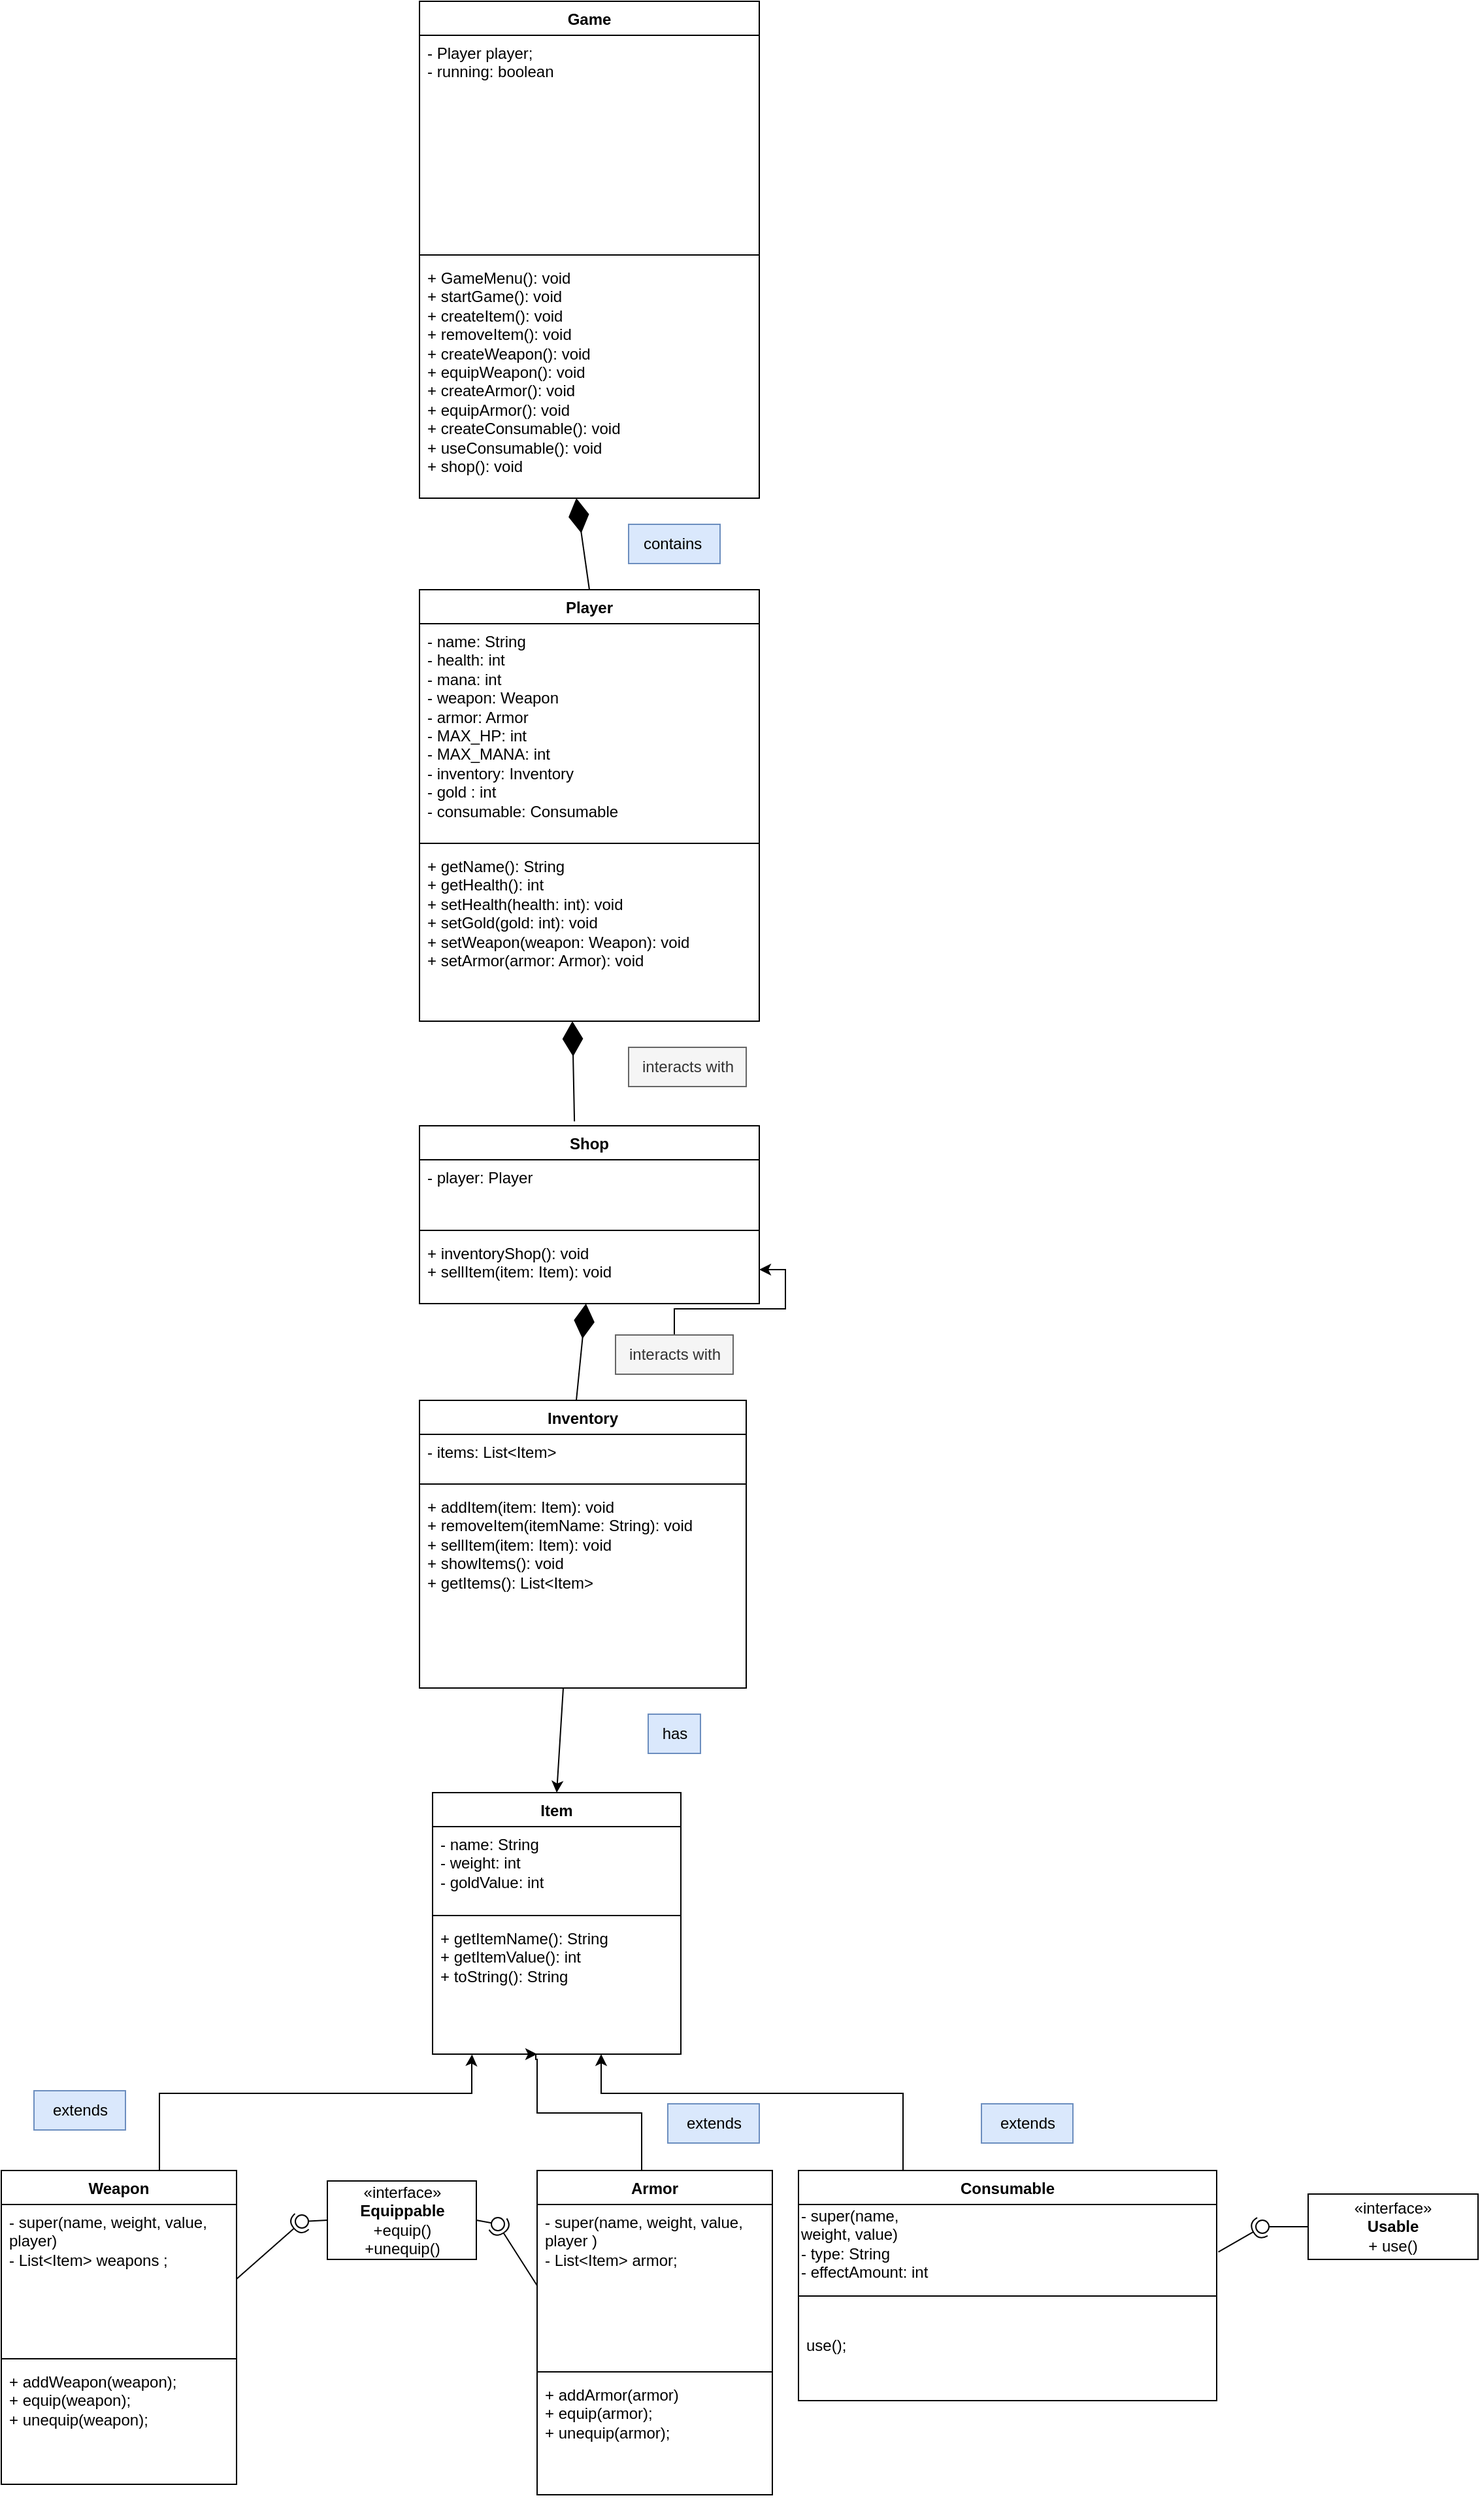 <mxfile version="24.7.17">
  <diagram id="C5RBs43oDa-KdzZeNtuy" name="Page-1">
    <mxGraphModel dx="1365" dy="1877" grid="1" gridSize="10" guides="1" tooltips="1" connect="1" arrows="1" fold="1" page="1" pageScale="1" pageWidth="827" pageHeight="1169" math="0" shadow="0">
      <root>
        <mxCell id="WIyWlLk6GJQsqaUBKTNV-0" />
        <mxCell id="WIyWlLk6GJQsqaUBKTNV-1" parent="WIyWlLk6GJQsqaUBKTNV-0" />
        <mxCell id="xsOswrhXE7gqBYXkBlJc-1" value="Inventory" style="swimlane;fontStyle=1;align=center;verticalAlign=top;childLayout=stackLayout;horizontal=1;startSize=26;horizontalStack=0;resizeParent=1;resizeParentMax=0;resizeLast=0;collapsible=1;marginBottom=0;whiteSpace=wrap;html=1;" parent="WIyWlLk6GJQsqaUBKTNV-1" vertex="1">
          <mxGeometry x="370" y="-90" width="250" height="220" as="geometry" />
        </mxCell>
        <mxCell id="xsOswrhXE7gqBYXkBlJc-2" value="- items: List&amp;lt;Item&amp;gt;" style="text;strokeColor=none;fillColor=none;align=left;verticalAlign=top;spacingLeft=4;spacingRight=4;overflow=hidden;rotatable=0;points=[[0,0.5],[1,0.5]];portConstraint=eastwest;whiteSpace=wrap;html=1;" parent="xsOswrhXE7gqBYXkBlJc-1" vertex="1">
          <mxGeometry y="26" width="250" height="34" as="geometry" />
        </mxCell>
        <mxCell id="xsOswrhXE7gqBYXkBlJc-3" value="" style="line;strokeWidth=1;fillColor=none;align=left;verticalAlign=middle;spacingTop=-1;spacingLeft=3;spacingRight=3;rotatable=0;labelPosition=right;points=[];portConstraint=eastwest;strokeColor=inherit;" parent="xsOswrhXE7gqBYXkBlJc-1" vertex="1">
          <mxGeometry y="60" width="250" height="8" as="geometry" />
        </mxCell>
        <mxCell id="xsOswrhXE7gqBYXkBlJc-4" value="+ addItem(item: Item): void&lt;div&gt;+ removeItem(itemName: String): void&lt;/div&gt;&lt;div&gt;+ sellItem(item: Item): void&lt;/div&gt;&lt;div&gt;+ showItems(): void&lt;/div&gt;&lt;div&gt;+ getItems(): List&amp;lt;Item&amp;gt;&lt;/div&gt;" style="text;strokeColor=none;fillColor=none;align=left;verticalAlign=top;spacingLeft=4;spacingRight=4;overflow=hidden;rotatable=0;points=[[0,0.5],[1,0.5]];portConstraint=eastwest;whiteSpace=wrap;html=1;" parent="xsOswrhXE7gqBYXkBlJc-1" vertex="1">
          <mxGeometry y="68" width="250" height="152" as="geometry" />
        </mxCell>
        <mxCell id="xsOswrhXE7gqBYXkBlJc-5" value="Item" style="swimlane;fontStyle=1;align=center;verticalAlign=top;childLayout=stackLayout;horizontal=1;startSize=26;horizontalStack=0;resizeParent=1;resizeParentMax=0;resizeLast=0;collapsible=1;marginBottom=0;whiteSpace=wrap;html=1;" parent="WIyWlLk6GJQsqaUBKTNV-1" vertex="1">
          <mxGeometry x="380" y="210" width="190" height="200" as="geometry" />
        </mxCell>
        <mxCell id="xsOswrhXE7gqBYXkBlJc-6" value="- name: String&lt;div&gt;- weight: int&lt;/div&gt;&lt;div&gt;- goldValue: int&lt;/div&gt;" style="text;strokeColor=none;fillColor=none;align=left;verticalAlign=top;spacingLeft=4;spacingRight=4;overflow=hidden;rotatable=0;points=[[0,0.5],[1,0.5]];portConstraint=eastwest;whiteSpace=wrap;html=1;" parent="xsOswrhXE7gqBYXkBlJc-5" vertex="1">
          <mxGeometry y="26" width="190" height="64" as="geometry" />
        </mxCell>
        <mxCell id="xsOswrhXE7gqBYXkBlJc-7" value="" style="line;strokeWidth=1;fillColor=none;align=left;verticalAlign=middle;spacingTop=-1;spacingLeft=3;spacingRight=3;rotatable=0;labelPosition=right;points=[];portConstraint=eastwest;strokeColor=inherit;" parent="xsOswrhXE7gqBYXkBlJc-5" vertex="1">
          <mxGeometry y="90" width="190" height="8" as="geometry" />
        </mxCell>
        <mxCell id="xsOswrhXE7gqBYXkBlJc-8" value="+ getItemName(): String&lt;div&gt;+ getItemValue(): int&lt;/div&gt;&lt;div&gt;+ toString(): String&amp;nbsp;&lt;/div&gt;" style="text;strokeColor=none;fillColor=none;align=left;verticalAlign=top;spacingLeft=4;spacingRight=4;overflow=hidden;rotatable=0;points=[[0,0.5],[1,0.5]];portConstraint=eastwest;whiteSpace=wrap;html=1;" parent="xsOswrhXE7gqBYXkBlJc-5" vertex="1">
          <mxGeometry y="98" width="190" height="102" as="geometry" />
        </mxCell>
        <mxCell id="xsOswrhXE7gqBYXkBlJc-9" value="Armor" style="swimlane;fontStyle=1;align=center;verticalAlign=top;childLayout=stackLayout;horizontal=1;startSize=26;horizontalStack=0;resizeParent=1;resizeParentMax=0;resizeLast=0;collapsible=1;marginBottom=0;whiteSpace=wrap;html=1;" parent="WIyWlLk6GJQsqaUBKTNV-1" vertex="1">
          <mxGeometry x="460" y="499" width="180" height="248" as="geometry" />
        </mxCell>
        <mxCell id="xsOswrhXE7gqBYXkBlJc-10" value="&lt;div&gt;- super(name, weight, value, player )&lt;br&gt;&lt;/div&gt;&lt;div&gt;- List&amp;lt;Item&amp;gt; armor;&lt;/div&gt;" style="text;strokeColor=none;fillColor=none;align=left;verticalAlign=top;spacingLeft=4;spacingRight=4;overflow=hidden;rotatable=0;points=[[0,0.5],[1,0.5]];portConstraint=eastwest;whiteSpace=wrap;html=1;" parent="xsOswrhXE7gqBYXkBlJc-9" vertex="1">
          <mxGeometry y="26" width="180" height="124" as="geometry" />
        </mxCell>
        <mxCell id="xsOswrhXE7gqBYXkBlJc-11" value="" style="line;strokeWidth=1;fillColor=none;align=left;verticalAlign=middle;spacingTop=-1;spacingLeft=3;spacingRight=3;rotatable=0;labelPosition=right;points=[];portConstraint=eastwest;strokeColor=inherit;" parent="xsOswrhXE7gqBYXkBlJc-9" vertex="1">
          <mxGeometry y="150" width="180" height="8" as="geometry" />
        </mxCell>
        <mxCell id="xsOswrhXE7gqBYXkBlJc-12" value="&lt;div&gt;+ addArmor(armor)&lt;/div&gt;&lt;div&gt;+ equip(armor);&lt;/div&gt;&lt;div&gt;+ unequip(armor);&lt;/div&gt;" style="text;strokeColor=none;fillColor=none;align=left;verticalAlign=top;spacingLeft=4;spacingRight=4;overflow=hidden;rotatable=0;points=[[0,0.5],[1,0.5]];portConstraint=eastwest;whiteSpace=wrap;html=1;" parent="xsOswrhXE7gqBYXkBlJc-9" vertex="1">
          <mxGeometry y="158" width="180" height="90" as="geometry" />
        </mxCell>
        <mxCell id="xsOswrhXE7gqBYXkBlJc-13" value="Consumable" style="swimlane;fontStyle=1;align=center;verticalAlign=top;childLayout=stackLayout;horizontal=1;startSize=26;horizontalStack=0;resizeParent=1;resizeParentMax=0;resizeLast=0;collapsible=1;marginBottom=0;whiteSpace=wrap;html=1;" parent="WIyWlLk6GJQsqaUBKTNV-1" vertex="1">
          <mxGeometry x="660" y="499" width="320" height="176" as="geometry" />
        </mxCell>
        <mxCell id="xsOswrhXE7gqBYXkBlJc-14" value="&lt;div&gt;-&amp;nbsp;&lt;span style=&quot;text-wrap: wrap; background-color: initial;&quot;&gt;super(name, weight, value)&lt;/span&gt;&lt;/div&gt;&lt;div&gt;- type: String&lt;/div&gt;&lt;div&gt;- effectAmount: int&lt;/div&gt;" style="text;html=1;align=left;verticalAlign=middle;resizable=0;points=[];autosize=1;strokeColor=none;fillColor=none;" parent="xsOswrhXE7gqBYXkBlJc-13" vertex="1">
          <mxGeometry y="26" width="320" height="60" as="geometry" />
        </mxCell>
        <mxCell id="xsOswrhXE7gqBYXkBlJc-15" value="" style="line;strokeWidth=1;fillColor=none;align=left;verticalAlign=middle;spacingTop=-1;spacingLeft=3;spacingRight=3;rotatable=0;labelPosition=right;points=[];portConstraint=eastwest;strokeColor=inherit;" parent="xsOswrhXE7gqBYXkBlJc-13" vertex="1">
          <mxGeometry y="86" width="320" height="20" as="geometry" />
        </mxCell>
        <mxCell id="xsOswrhXE7gqBYXkBlJc-16" value="&lt;div&gt;&lt;br&gt;&lt;/div&gt;use();" style="text;strokeColor=none;fillColor=none;align=left;verticalAlign=top;spacingLeft=4;spacingRight=4;overflow=hidden;rotatable=0;points=[[0,0.5],[1,0.5]];portConstraint=eastwest;whiteSpace=wrap;html=1;" parent="xsOswrhXE7gqBYXkBlJc-13" vertex="1">
          <mxGeometry y="106" width="320" height="70" as="geometry" />
        </mxCell>
        <mxCell id="xsOswrhXE7gqBYXkBlJc-17" value="«interface»&lt;br&gt;&lt;b&gt;Equippable&lt;/b&gt;&lt;div&gt;+equip()&lt;/div&gt;&lt;div&gt;+unequip()&lt;/div&gt;" style="html=1;whiteSpace=wrap;" parent="WIyWlLk6GJQsqaUBKTNV-1" vertex="1">
          <mxGeometry x="299.5" y="507" width="114" height="60" as="geometry" />
        </mxCell>
        <mxCell id="xsOswrhXE7gqBYXkBlJc-18" value="«interface»&lt;br&gt;&lt;div&gt;&lt;b&gt;Usable&lt;br&gt;&lt;/b&gt;&lt;/div&gt;&lt;div&gt;+ use()&lt;/div&gt;" style="html=1;whiteSpace=wrap;" parent="WIyWlLk6GJQsqaUBKTNV-1" vertex="1">
          <mxGeometry x="1050" y="517" width="130" height="50" as="geometry" />
        </mxCell>
        <mxCell id="xsOswrhXE7gqBYXkBlJc-19" style="edgeStyle=orthogonalEdgeStyle;rounded=0;orthogonalLoop=1;jettySize=auto;html=1;entryX=0.159;entryY=1.002;entryDx=0;entryDy=0;entryPerimeter=0;" parent="WIyWlLk6GJQsqaUBKTNV-1" target="xsOswrhXE7gqBYXkBlJc-8" edge="1">
          <mxGeometry relative="1" as="geometry">
            <mxPoint x="170" y="499" as="sourcePoint" />
            <Array as="points">
              <mxPoint x="171" y="499" />
              <mxPoint x="171" y="440" />
              <mxPoint x="410" y="440" />
              <mxPoint x="410" y="414" />
            </Array>
          </mxGeometry>
        </mxCell>
        <mxCell id="xsOswrhXE7gqBYXkBlJc-20" style="edgeStyle=orthogonalEdgeStyle;rounded=0;orthogonalLoop=1;jettySize=auto;html=1;" parent="WIyWlLk6GJQsqaUBKTNV-1" source="xsOswrhXE7gqBYXkBlJc-9" edge="1">
          <mxGeometry relative="1" as="geometry">
            <Array as="points">
              <mxPoint x="540" y="455" />
              <mxPoint x="460" y="455" />
              <mxPoint x="460" y="414" />
              <mxPoint x="459" y="414" />
            </Array>
            <mxPoint x="460" y="410" as="targetPoint" />
          </mxGeometry>
        </mxCell>
        <mxCell id="xsOswrhXE7gqBYXkBlJc-21" style="edgeStyle=orthogonalEdgeStyle;rounded=0;orthogonalLoop=1;jettySize=auto;html=1;" parent="WIyWlLk6GJQsqaUBKTNV-1" source="xsOswrhXE7gqBYXkBlJc-13" target="xsOswrhXE7gqBYXkBlJc-8" edge="1">
          <mxGeometry relative="1" as="geometry">
            <Array as="points">
              <mxPoint x="740" y="440" />
              <mxPoint x="509" y="440" />
            </Array>
          </mxGeometry>
        </mxCell>
        <mxCell id="xsOswrhXE7gqBYXkBlJc-23" value="" style="rounded=0;orthogonalLoop=1;jettySize=auto;html=1;endArrow=halfCircle;endFill=0;endSize=6;strokeWidth=1;sketch=0;exitX=1.004;exitY=0.605;exitDx=0;exitDy=0;entryX=0.129;entryY=0.643;entryDx=0;entryDy=0;entryPerimeter=0;exitPerimeter=0;" parent="WIyWlLk6GJQsqaUBKTNV-1" source="xsOswrhXE7gqBYXkBlJc-14" target="xsOswrhXE7gqBYXkBlJc-25" edge="1">
          <mxGeometry relative="1" as="geometry">
            <mxPoint x="820" y="552" as="sourcePoint" />
            <mxPoint x="770" y="250" as="targetPoint" />
            <Array as="points" />
          </mxGeometry>
        </mxCell>
        <mxCell id="xsOswrhXE7gqBYXkBlJc-24" value="" style="rounded=0;orthogonalLoop=1;jettySize=auto;html=1;endArrow=oval;endFill=0;sketch=0;sourcePerimeterSpacing=0;targetPerimeterSpacing=0;endSize=10;exitX=0;exitY=0.5;exitDx=0;exitDy=0;entryX=0.67;entryY=0.848;entryDx=0;entryDy=0;entryPerimeter=0;" parent="WIyWlLk6GJQsqaUBKTNV-1" source="xsOswrhXE7gqBYXkBlJc-18" target="xsOswrhXE7gqBYXkBlJc-25" edge="1">
          <mxGeometry relative="1" as="geometry">
            <mxPoint x="760" y="384" as="sourcePoint" />
            <mxPoint x="780" y="384" as="targetPoint" />
          </mxGeometry>
        </mxCell>
        <mxCell id="xsOswrhXE7gqBYXkBlJc-25" value="" style="ellipse;whiteSpace=wrap;html=1;align=center;aspect=fixed;fillColor=none;strokeColor=none;resizable=0;perimeter=centerPerimeter;rotatable=0;allowArrows=0;points=[];outlineConnect=1;" parent="WIyWlLk6GJQsqaUBKTNV-1" vertex="1">
          <mxGeometry x="1010" y="537" width="10" height="10" as="geometry" />
        </mxCell>
        <mxCell id="xsOswrhXE7gqBYXkBlJc-26" value="" style="rounded=0;orthogonalLoop=1;jettySize=auto;html=1;endArrow=halfCircle;endFill=0;endSize=6;strokeWidth=1;sketch=0;exitX=0;exitY=0.5;exitDx=0;exitDy=0;" parent="WIyWlLk6GJQsqaUBKTNV-1" source="xsOswrhXE7gqBYXkBlJc-10" edge="1">
          <mxGeometry relative="1" as="geometry">
            <mxPoint x="434" y="635" as="sourcePoint" />
            <mxPoint x="430" y="540" as="targetPoint" />
          </mxGeometry>
        </mxCell>
        <mxCell id="xsOswrhXE7gqBYXkBlJc-27" value="" style="rounded=0;orthogonalLoop=1;jettySize=auto;html=1;endArrow=oval;endFill=0;sketch=0;sourcePerimeterSpacing=0;targetPerimeterSpacing=0;endSize=10;exitX=1;exitY=0.5;exitDx=0;exitDy=0;" parent="WIyWlLk6GJQsqaUBKTNV-1" source="xsOswrhXE7gqBYXkBlJc-17" edge="1">
          <mxGeometry relative="1" as="geometry">
            <mxPoint x="394" y="635" as="sourcePoint" />
            <mxPoint x="430" y="540" as="targetPoint" />
          </mxGeometry>
        </mxCell>
        <mxCell id="xsOswrhXE7gqBYXkBlJc-28" value="" style="ellipse;whiteSpace=wrap;html=1;align=center;aspect=fixed;fillColor=none;strokeColor=none;resizable=0;perimeter=centerPerimeter;rotatable=0;allowArrows=0;points=[];outlineConnect=1;" parent="WIyWlLk6GJQsqaUBKTNV-1" vertex="1">
          <mxGeometry x="409" y="630" width="10" height="10" as="geometry" />
        </mxCell>
        <mxCell id="xsOswrhXE7gqBYXkBlJc-29" value="" style="rounded=0;orthogonalLoop=1;jettySize=auto;html=1;endArrow=halfCircle;endFill=0;endSize=6;strokeWidth=1;sketch=0;exitX=1;exitY=0.5;exitDx=0;exitDy=0;" parent="WIyWlLk6GJQsqaUBKTNV-1" source="xsOswrhXE7gqBYXkBlJc-41" edge="1">
          <mxGeometry relative="1" as="geometry">
            <mxPoint x="250.8" y="540.616" as="sourcePoint" />
            <mxPoint x="280" y="538" as="targetPoint" />
          </mxGeometry>
        </mxCell>
        <mxCell id="xsOswrhXE7gqBYXkBlJc-30" value="" style="rounded=0;orthogonalLoop=1;jettySize=auto;html=1;endArrow=oval;endFill=0;sketch=0;sourcePerimeterSpacing=0;targetPerimeterSpacing=0;endSize=10;exitX=0;exitY=0.5;exitDx=0;exitDy=0;" parent="WIyWlLk6GJQsqaUBKTNV-1" source="xsOswrhXE7gqBYXkBlJc-17" edge="1">
          <mxGeometry relative="1" as="geometry">
            <mxPoint x="264" y="615" as="sourcePoint" />
            <mxPoint x="280" y="538" as="targetPoint" />
          </mxGeometry>
        </mxCell>
        <mxCell id="xsOswrhXE7gqBYXkBlJc-31" value="" style="ellipse;whiteSpace=wrap;html=1;align=center;aspect=fixed;fillColor=none;strokeColor=none;resizable=0;perimeter=centerPerimeter;rotatable=0;allowArrows=0;points=[];outlineConnect=1;" parent="WIyWlLk6GJQsqaUBKTNV-1" vertex="1">
          <mxGeometry x="279" y="610" width="10" height="10" as="geometry" />
        </mxCell>
        <mxCell id="xsOswrhXE7gqBYXkBlJc-40" value="Weapon" style="swimlane;fontStyle=1;align=center;verticalAlign=top;childLayout=stackLayout;horizontal=1;startSize=26;horizontalStack=0;resizeParent=1;resizeParentMax=0;resizeLast=0;collapsible=1;marginBottom=0;whiteSpace=wrap;html=1;" parent="WIyWlLk6GJQsqaUBKTNV-1" vertex="1">
          <mxGeometry x="50" y="499" width="180" height="240" as="geometry" />
        </mxCell>
        <mxCell id="xsOswrhXE7gqBYXkBlJc-41" value="&lt;div&gt;- super(name, weight, value, player)&lt;/div&gt;&lt;div&gt;- List&amp;lt;Item&amp;gt; weapons ;&lt;/div&gt;&lt;div&gt;&lt;br&gt;&lt;/div&gt;" style="text;strokeColor=none;fillColor=none;align=left;verticalAlign=top;spacingLeft=4;spacingRight=4;overflow=hidden;rotatable=0;points=[[0,0.5],[1,0.5]];portConstraint=eastwest;whiteSpace=wrap;html=1;" parent="xsOswrhXE7gqBYXkBlJc-40" vertex="1">
          <mxGeometry y="26" width="180" height="114" as="geometry" />
        </mxCell>
        <mxCell id="xsOswrhXE7gqBYXkBlJc-42" value="" style="line;strokeWidth=1;fillColor=none;align=left;verticalAlign=middle;spacingTop=-1;spacingLeft=3;spacingRight=3;rotatable=0;labelPosition=right;points=[];portConstraint=eastwest;strokeColor=inherit;" parent="xsOswrhXE7gqBYXkBlJc-40" vertex="1">
          <mxGeometry y="140" width="180" height="8" as="geometry" />
        </mxCell>
        <mxCell id="xsOswrhXE7gqBYXkBlJc-43" value="&lt;div&gt;+ addWeapon(weapon);&lt;/div&gt;&lt;div&gt;+ equip(weapon);&lt;/div&gt;&lt;div&gt;+ unequip(weapon);&lt;/div&gt;" style="text;strokeColor=none;fillColor=none;align=left;verticalAlign=top;spacingLeft=4;spacingRight=4;overflow=hidden;rotatable=0;points=[[0,0.5],[1,0.5]];portConstraint=eastwest;whiteSpace=wrap;html=1;" parent="xsOswrhXE7gqBYXkBlJc-40" vertex="1">
          <mxGeometry y="148" width="180" height="92" as="geometry" />
        </mxCell>
        <mxCell id="xsOswrhXE7gqBYXkBlJc-44" value="Player" style="swimlane;fontStyle=1;align=center;verticalAlign=top;childLayout=stackLayout;horizontal=1;startSize=26;horizontalStack=0;resizeParent=1;resizeParentMax=0;resizeLast=0;collapsible=1;marginBottom=0;whiteSpace=wrap;html=1;" parent="WIyWlLk6GJQsqaUBKTNV-1" vertex="1">
          <mxGeometry x="370" y="-710" width="260" height="330" as="geometry" />
        </mxCell>
        <mxCell id="xsOswrhXE7gqBYXkBlJc-45" value="&lt;div&gt;- name: String&lt;/div&gt;- health: int&lt;div&gt;- mana: int&lt;/div&gt;&lt;div&gt;- weapon: Weapon&lt;/div&gt;&lt;div&gt;- armor: Armor&lt;/div&gt;&lt;div&gt;- MAX_HP: int&lt;/div&gt;&lt;div&gt;- MAX_MANA: int&lt;/div&gt;&lt;div&gt;- inventory: Inventory&lt;/div&gt;&lt;div&gt;- gold : int&lt;/div&gt;&lt;div&gt;- consumable: Consumable&lt;/div&gt;&lt;div&gt;&lt;br&gt;&lt;/div&gt;" style="text;strokeColor=none;fillColor=none;align=left;verticalAlign=top;spacingLeft=4;spacingRight=4;overflow=hidden;rotatable=0;points=[[0,0.5],[1,0.5]];portConstraint=eastwest;whiteSpace=wrap;html=1;" parent="xsOswrhXE7gqBYXkBlJc-44" vertex="1">
          <mxGeometry y="26" width="260" height="164" as="geometry" />
        </mxCell>
        <mxCell id="xsOswrhXE7gqBYXkBlJc-46" value="" style="line;strokeWidth=1;fillColor=none;align=left;verticalAlign=middle;spacingTop=-1;spacingLeft=3;spacingRight=3;rotatable=0;labelPosition=right;points=[];portConstraint=eastwest;strokeColor=inherit;" parent="xsOswrhXE7gqBYXkBlJc-44" vertex="1">
          <mxGeometry y="190" width="260" height="8" as="geometry" />
        </mxCell>
        <mxCell id="xsOswrhXE7gqBYXkBlJc-47" value="&lt;div&gt;+ getName(): String&lt;/div&gt;&lt;div&gt;+ getHealth(): int&lt;/div&gt;&lt;div&gt;+ setHealth(health: int): void&lt;/div&gt;&lt;div&gt;+ setGold(gold: int): void&lt;/div&gt;&lt;div&gt;+ setWeapon(weapon: Weapon): void&lt;/div&gt;&lt;div&gt;+ setArmor(armor: Armor): void&amp;nbsp;&lt;/div&gt;" style="text;strokeColor=none;fillColor=none;align=left;verticalAlign=top;spacingLeft=4;spacingRight=4;overflow=hidden;rotatable=0;points=[[0,0.5],[1,0.5]];portConstraint=eastwest;whiteSpace=wrap;html=1;" parent="xsOswrhXE7gqBYXkBlJc-44" vertex="1">
          <mxGeometry y="198" width="260" height="132" as="geometry" />
        </mxCell>
        <mxCell id="mQ6oVgkwvM_7P0Qv1lC3-0" value="Game" style="swimlane;fontStyle=1;align=center;verticalAlign=top;childLayout=stackLayout;horizontal=1;startSize=26;horizontalStack=0;resizeParent=1;resizeParentMax=0;resizeLast=0;collapsible=1;marginBottom=0;whiteSpace=wrap;html=1;" parent="WIyWlLk6GJQsqaUBKTNV-1" vertex="1">
          <mxGeometry x="370" y="-1160" width="260" height="380" as="geometry" />
        </mxCell>
        <mxCell id="mQ6oVgkwvM_7P0Qv1lC3-1" value="- Player player;&lt;div&gt;- running: boolean&lt;/div&gt;" style="text;strokeColor=none;fillColor=none;align=left;verticalAlign=top;spacingLeft=4;spacingRight=4;overflow=hidden;rotatable=0;points=[[0,0.5],[1,0.5]];portConstraint=eastwest;whiteSpace=wrap;html=1;" parent="mQ6oVgkwvM_7P0Qv1lC3-0" vertex="1">
          <mxGeometry y="26" width="260" height="164" as="geometry" />
        </mxCell>
        <mxCell id="mQ6oVgkwvM_7P0Qv1lC3-2" value="" style="line;strokeWidth=1;fillColor=none;align=left;verticalAlign=middle;spacingTop=-1;spacingLeft=3;spacingRight=3;rotatable=0;labelPosition=right;points=[];portConstraint=eastwest;strokeColor=inherit;" parent="mQ6oVgkwvM_7P0Qv1lC3-0" vertex="1">
          <mxGeometry y="190" width="260" height="8" as="geometry" />
        </mxCell>
        <mxCell id="mQ6oVgkwvM_7P0Qv1lC3-3" value="+ GameMenu(): void&lt;div&gt;+ startGame(): void&lt;br&gt;&lt;div&gt;+ createItem(): void&lt;/div&gt;&lt;div&gt;+ removeItem(): void&amp;nbsp;&lt;/div&gt;&lt;div&gt;+ createWeapon(): void&lt;/div&gt;&lt;div&gt;+ equipWeapon(): void&lt;/div&gt;&lt;div&gt;+ createArmor(): void&amp;nbsp;&lt;/div&gt;&lt;div&gt;+ equipArmor(): void&lt;/div&gt;&lt;div&gt;+ createConsumable(): void&lt;/div&gt;&lt;div&gt;+ useConsumable(): void&lt;/div&gt;&lt;div&gt;+ shop(): void&lt;/div&gt;&lt;/div&gt;" style="text;strokeColor=none;fillColor=none;align=left;verticalAlign=top;spacingLeft=4;spacingRight=4;overflow=hidden;rotatable=0;points=[[0,0.5],[1,0.5]];portConstraint=eastwest;whiteSpace=wrap;html=1;" parent="mQ6oVgkwvM_7P0Qv1lC3-0" vertex="1">
          <mxGeometry y="198" width="260" height="182" as="geometry" />
        </mxCell>
        <mxCell id="mQ6oVgkwvM_7P0Qv1lC3-4" value="Shop" style="swimlane;fontStyle=1;align=center;verticalAlign=top;childLayout=stackLayout;horizontal=1;startSize=26;horizontalStack=0;resizeParent=1;resizeParentMax=0;resizeLast=0;collapsible=1;marginBottom=0;whiteSpace=wrap;html=1;" parent="WIyWlLk6GJQsqaUBKTNV-1" vertex="1">
          <mxGeometry x="370" y="-300" width="260" height="136" as="geometry" />
        </mxCell>
        <mxCell id="mQ6oVgkwvM_7P0Qv1lC3-5" value="- player: Player" style="text;strokeColor=none;fillColor=none;align=left;verticalAlign=top;spacingLeft=4;spacingRight=4;overflow=hidden;rotatable=0;points=[[0,0.5],[1,0.5]];portConstraint=eastwest;whiteSpace=wrap;html=1;" parent="mQ6oVgkwvM_7P0Qv1lC3-4" vertex="1">
          <mxGeometry y="26" width="260" height="50" as="geometry" />
        </mxCell>
        <mxCell id="mQ6oVgkwvM_7P0Qv1lC3-6" value="" style="line;strokeWidth=1;fillColor=none;align=left;verticalAlign=middle;spacingTop=-1;spacingLeft=3;spacingRight=3;rotatable=0;labelPosition=right;points=[];portConstraint=eastwest;strokeColor=inherit;" parent="mQ6oVgkwvM_7P0Qv1lC3-4" vertex="1">
          <mxGeometry y="76" width="260" height="8" as="geometry" />
        </mxCell>
        <mxCell id="mQ6oVgkwvM_7P0Qv1lC3-7" value="+ inventoryShop(): void&lt;div&gt;+ sellItem(item: Item): void&lt;/div&gt;" style="text;strokeColor=none;fillColor=none;align=left;verticalAlign=top;spacingLeft=4;spacingRight=4;overflow=hidden;rotatable=0;points=[[0,0.5],[1,0.5]];portConstraint=eastwest;whiteSpace=wrap;html=1;" parent="mQ6oVgkwvM_7P0Qv1lC3-4" vertex="1">
          <mxGeometry y="84" width="260" height="52" as="geometry" />
        </mxCell>
        <mxCell id="mQ6oVgkwvM_7P0Qv1lC3-12" value="interacts with" style="text;html=1;align=center;verticalAlign=middle;resizable=0;points=[];autosize=1;fillColor=#f5f5f5;fontColor=#333333;strokeColor=#666666;" parent="WIyWlLk6GJQsqaUBKTNV-1" vertex="1">
          <mxGeometry x="530" y="-360" width="90" height="30" as="geometry" />
        </mxCell>
        <mxCell id="mQ6oVgkwvM_7P0Qv1lC3-14" value="contains&amp;nbsp;" style="text;html=1;align=center;verticalAlign=middle;resizable=0;points=[];autosize=1;strokeColor=#6c8ebf;fillColor=#dae8fc;" parent="WIyWlLk6GJQsqaUBKTNV-1" vertex="1">
          <mxGeometry x="530" y="-760" width="70" height="30" as="geometry" />
        </mxCell>
        <mxCell id="pebmAwaPILqh09Z1ycPO-6" value="" style="edgeStyle=orthogonalEdgeStyle;rounded=0;orthogonalLoop=1;jettySize=auto;html=1;" edge="1" parent="WIyWlLk6GJQsqaUBKTNV-1" source="mQ6oVgkwvM_7P0Qv1lC3-19" target="mQ6oVgkwvM_7P0Qv1lC3-7">
          <mxGeometry relative="1" as="geometry" />
        </mxCell>
        <mxCell id="mQ6oVgkwvM_7P0Qv1lC3-19" value="interacts with" style="text;html=1;align=center;verticalAlign=middle;resizable=0;points=[];autosize=1;fillColor=#f5f5f5;fontColor=#333333;strokeColor=#666666;" parent="WIyWlLk6GJQsqaUBKTNV-1" vertex="1">
          <mxGeometry x="520" y="-140" width="90" height="30" as="geometry" />
        </mxCell>
        <mxCell id="mQ6oVgkwvM_7P0Qv1lC3-20" value="has" style="text;html=1;align=center;verticalAlign=middle;resizable=0;points=[];autosize=1;strokeColor=#6c8ebf;fillColor=#dae8fc;" parent="WIyWlLk6GJQsqaUBKTNV-1" vertex="1">
          <mxGeometry x="545" y="150" width="40" height="30" as="geometry" />
        </mxCell>
        <mxCell id="mQ6oVgkwvM_7P0Qv1lC3-21" value="extends" style="text;html=1;align=center;verticalAlign=middle;resizable=0;points=[];autosize=1;strokeColor=#6c8ebf;fillColor=#dae8fc;" parent="WIyWlLk6GJQsqaUBKTNV-1" vertex="1">
          <mxGeometry x="75" y="438" width="70" height="30" as="geometry" />
        </mxCell>
        <mxCell id="mQ6oVgkwvM_7P0Qv1lC3-22" value="extends" style="text;html=1;align=center;verticalAlign=middle;resizable=0;points=[];autosize=1;strokeColor=#6c8ebf;fillColor=#dae8fc;" parent="WIyWlLk6GJQsqaUBKTNV-1" vertex="1">
          <mxGeometry x="800" y="448" width="70" height="30" as="geometry" />
        </mxCell>
        <mxCell id="mQ6oVgkwvM_7P0Qv1lC3-23" value="extends" style="text;html=1;align=center;verticalAlign=middle;resizable=0;points=[];autosize=1;strokeColor=#6c8ebf;fillColor=#dae8fc;" parent="WIyWlLk6GJQsqaUBKTNV-1" vertex="1">
          <mxGeometry x="560" y="448" width="70" height="30" as="geometry" />
        </mxCell>
        <mxCell id="mQ6oVgkwvM_7P0Qv1lC3-24" value="" style="endArrow=classic;html=1;rounded=0;entryX=0.5;entryY=0;entryDx=0;entryDy=0;" parent="WIyWlLk6GJQsqaUBKTNV-1" target="xsOswrhXE7gqBYXkBlJc-5" edge="1">
          <mxGeometry width="50" height="50" relative="1" as="geometry">
            <mxPoint x="480" y="130" as="sourcePoint" />
            <mxPoint x="485" y="204" as="targetPoint" />
          </mxGeometry>
        </mxCell>
        <mxCell id="pebmAwaPILqh09Z1ycPO-4" value="" style="endArrow=diamondThin;endFill=1;endSize=24;html=1;rounded=0;" edge="1" parent="WIyWlLk6GJQsqaUBKTNV-1" target="mQ6oVgkwvM_7P0Qv1lC3-7">
          <mxGeometry width="160" relative="1" as="geometry">
            <mxPoint x="490" y="-90" as="sourcePoint" />
            <mxPoint x="490" y="-160" as="targetPoint" />
          </mxGeometry>
        </mxCell>
        <mxCell id="pebmAwaPILqh09Z1ycPO-5" value="" style="endArrow=diamondThin;endFill=1;endSize=24;html=1;rounded=0;exitX=0.456;exitY=-0.025;exitDx=0;exitDy=0;exitPerimeter=0;" edge="1" parent="WIyWlLk6GJQsqaUBKTNV-1" source="mQ6oVgkwvM_7P0Qv1lC3-4">
          <mxGeometry width="160" relative="1" as="geometry">
            <mxPoint x="480" y="-306" as="sourcePoint" />
            <mxPoint x="487" y="-380" as="targetPoint" />
          </mxGeometry>
        </mxCell>
        <mxCell id="pebmAwaPILqh09Z1ycPO-7" value="" style="endArrow=diamondThin;endFill=1;endSize=24;html=1;rounded=0;exitX=0.5;exitY=0;exitDx=0;exitDy=0;" edge="1" parent="WIyWlLk6GJQsqaUBKTNV-1" source="xsOswrhXE7gqBYXkBlJc-44">
          <mxGeometry width="160" relative="1" as="geometry">
            <mxPoint x="492" y="-703" as="sourcePoint" />
            <mxPoint x="490" y="-780" as="targetPoint" />
          </mxGeometry>
        </mxCell>
      </root>
    </mxGraphModel>
  </diagram>
</mxfile>
